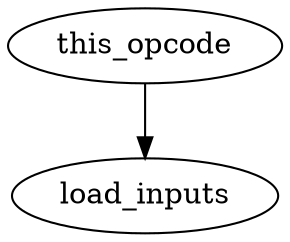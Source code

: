strict digraph "" {
	this_opcode	 [complexity=1,
		importance=0.759928715954,
		rank=0.759928715954];
	load_inputs	 [complexity=0,
		importance=0.0460112855889,
		rank=0.0];
	this_opcode -> load_inputs;
}
